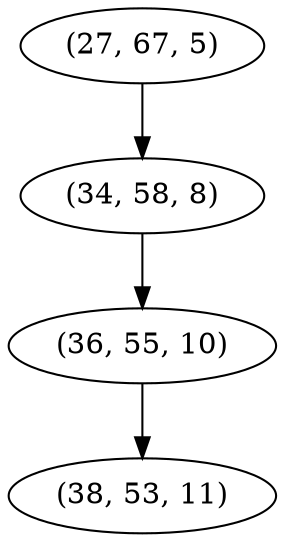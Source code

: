 digraph tree {
    "(27, 67, 5)";
    "(34, 58, 8)";
    "(36, 55, 10)";
    "(38, 53, 11)";
    "(27, 67, 5)" -> "(34, 58, 8)";
    "(34, 58, 8)" -> "(36, 55, 10)";
    "(36, 55, 10)" -> "(38, 53, 11)";
}
